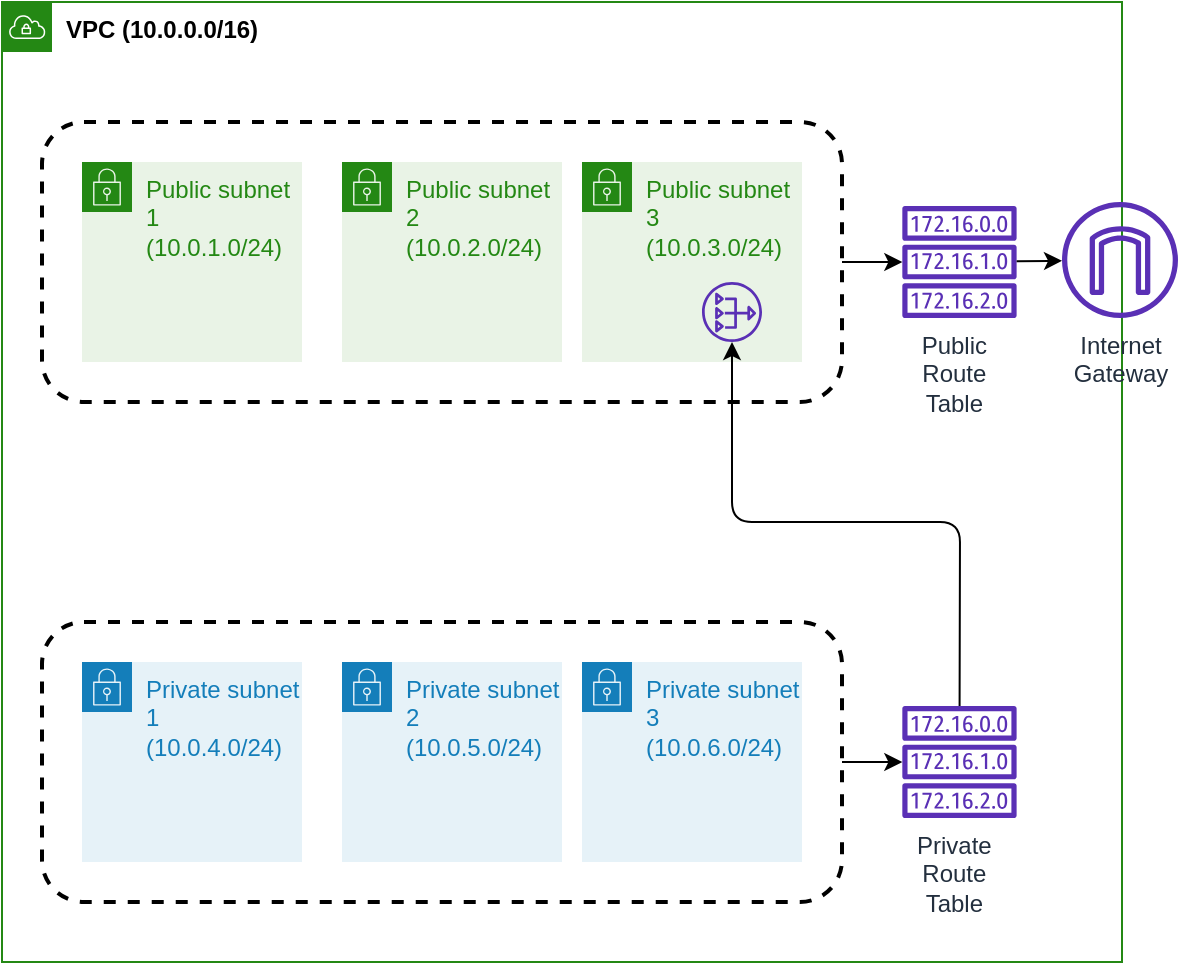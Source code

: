 <mxfile version="14.5.1" type="device"><diagram id="EzAfr9QMYRWCut93PeB1" name="Page-1"><mxGraphModel dx="1422" dy="814" grid="1" gridSize="10" guides="1" tooltips="1" connect="1" arrows="1" fold="1" page="1" pageScale="1" pageWidth="850" pageHeight="1100" math="0" shadow="0"><root><mxCell id="0"/><mxCell id="1" parent="0"/><mxCell id="JHnTbWf0-Xyi2SNYMwwB-1" value="&lt;font color=&quot;#000000&quot;&gt;&lt;b&gt;VPC (10.0.0.0/16)&lt;/b&gt;&lt;/font&gt;" style="points=[[0,0],[0.25,0],[0.5,0],[0.75,0],[1,0],[1,0.25],[1,0.5],[1,0.75],[1,1],[0.75,1],[0.5,1],[0.25,1],[0,1],[0,0.75],[0,0.5],[0,0.25]];outlineConnect=0;gradientColor=none;html=1;whiteSpace=wrap;fontSize=12;fontStyle=0;shape=mxgraph.aws4.group;grIcon=mxgraph.aws4.group_vpc;strokeColor=#248814;fillColor=none;verticalAlign=top;align=left;spacingLeft=30;fontColor=#AAB7B8;dashed=0;" vertex="1" parent="1"><mxGeometry x="90" y="110" width="560" height="480" as="geometry"/></mxCell><mxCell id="JHnTbWf0-Xyi2SNYMwwB-2" value="Public subnet 1&lt;br&gt;(10.0.1.0/24)" style="points=[[0,0],[0.25,0],[0.5,0],[0.75,0],[1,0],[1,0.25],[1,0.5],[1,0.75],[1,1],[0.75,1],[0.5,1],[0.25,1],[0,1],[0,0.75],[0,0.5],[0,0.25]];outlineConnect=0;gradientColor=none;html=1;whiteSpace=wrap;fontSize=12;fontStyle=0;shape=mxgraph.aws4.group;grIcon=mxgraph.aws4.group_security_group;grStroke=0;strokeColor=#248814;fillColor=#E9F3E6;verticalAlign=top;align=left;spacingLeft=30;fontColor=#248814;dashed=0;" vertex="1" parent="1"><mxGeometry x="130" y="190" width="110" height="100" as="geometry"/></mxCell><mxCell id="JHnTbWf0-Xyi2SNYMwwB-3" value="Public subnet 2&lt;br&gt;(10.0.2.0/24)" style="points=[[0,0],[0.25,0],[0.5,0],[0.75,0],[1,0],[1,0.25],[1,0.5],[1,0.75],[1,1],[0.75,1],[0.5,1],[0.25,1],[0,1],[0,0.75],[0,0.5],[0,0.25]];outlineConnect=0;gradientColor=none;html=1;whiteSpace=wrap;fontSize=12;fontStyle=0;shape=mxgraph.aws4.group;grIcon=mxgraph.aws4.group_security_group;grStroke=0;strokeColor=#248814;fillColor=#E9F3E6;verticalAlign=top;align=left;spacingLeft=30;fontColor=#248814;dashed=0;" vertex="1" parent="1"><mxGeometry x="260" y="190" width="110" height="100" as="geometry"/></mxCell><mxCell id="JHnTbWf0-Xyi2SNYMwwB-4" value="Public subnet 3&lt;br&gt;(10.0.3.0/24)" style="points=[[0,0],[0.25,0],[0.5,0],[0.75,0],[1,0],[1,0.25],[1,0.5],[1,0.75],[1,1],[0.75,1],[0.5,1],[0.25,1],[0,1],[0,0.75],[0,0.5],[0,0.25]];outlineConnect=0;gradientColor=none;html=1;whiteSpace=wrap;fontSize=12;fontStyle=0;shape=mxgraph.aws4.group;grIcon=mxgraph.aws4.group_security_group;grStroke=0;strokeColor=#248814;fillColor=#E9F3E6;verticalAlign=top;align=left;spacingLeft=30;fontColor=#248814;dashed=0;" vertex="1" parent="1"><mxGeometry x="380" y="190" width="110" height="100" as="geometry"/></mxCell><mxCell id="JHnTbWf0-Xyi2SNYMwwB-5" value="Private subnet 1&lt;br&gt;(10.0.4.0/24)" style="points=[[0,0],[0.25,0],[0.5,0],[0.75,0],[1,0],[1,0.25],[1,0.5],[1,0.75],[1,1],[0.75,1],[0.5,1],[0.25,1],[0,1],[0,0.75],[0,0.5],[0,0.25]];outlineConnect=0;gradientColor=none;html=1;whiteSpace=wrap;fontSize=12;fontStyle=0;shape=mxgraph.aws4.group;grIcon=mxgraph.aws4.group_security_group;grStroke=0;strokeColor=#147EBA;fillColor=#E6F2F8;verticalAlign=top;align=left;spacingLeft=30;fontColor=#147EBA;dashed=0;" vertex="1" parent="1"><mxGeometry x="130" y="440" width="110" height="100" as="geometry"/></mxCell><mxCell id="JHnTbWf0-Xyi2SNYMwwB-6" value="Private subnet 2&lt;br&gt;(10.0.5.0/24)" style="points=[[0,0],[0.25,0],[0.5,0],[0.75,0],[1,0],[1,0.25],[1,0.5],[1,0.75],[1,1],[0.75,1],[0.5,1],[0.25,1],[0,1],[0,0.75],[0,0.5],[0,0.25]];outlineConnect=0;gradientColor=none;html=1;whiteSpace=wrap;fontSize=12;fontStyle=0;shape=mxgraph.aws4.group;grIcon=mxgraph.aws4.group_security_group;grStroke=0;strokeColor=#147EBA;fillColor=#E6F2F8;verticalAlign=top;align=left;spacingLeft=30;fontColor=#147EBA;dashed=0;" vertex="1" parent="1"><mxGeometry x="260" y="440" width="110" height="100" as="geometry"/></mxCell><mxCell id="JHnTbWf0-Xyi2SNYMwwB-7" value="Private subnet 3&lt;br&gt;(10.0.6.0/24)" style="points=[[0,0],[0.25,0],[0.5,0],[0.75,0],[1,0],[1,0.25],[1,0.5],[1,0.75],[1,1],[0.75,1],[0.5,1],[0.25,1],[0,1],[0,0.75],[0,0.5],[0,0.25]];outlineConnect=0;gradientColor=none;html=1;whiteSpace=wrap;fontSize=12;fontStyle=0;shape=mxgraph.aws4.group;grIcon=mxgraph.aws4.group_security_group;grStroke=0;strokeColor=#147EBA;fillColor=#E6F2F8;verticalAlign=top;align=left;spacingLeft=30;fontColor=#147EBA;dashed=0;" vertex="1" parent="1"><mxGeometry x="380" y="440" width="110" height="100" as="geometry"/></mxCell><mxCell id="JHnTbWf0-Xyi2SNYMwwB-8" value="Internet&lt;br&gt;Gateway" style="outlineConnect=0;fontColor=#232F3E;gradientColor=none;fillColor=#5A30B5;strokeColor=none;dashed=0;verticalLabelPosition=bottom;verticalAlign=top;align=center;html=1;fontSize=12;fontStyle=0;aspect=fixed;pointerEvents=1;shape=mxgraph.aws4.internet_gateway;" vertex="1" parent="1"><mxGeometry x="620" y="210" width="58" height="58" as="geometry"/></mxCell><mxCell id="JHnTbWf0-Xyi2SNYMwwB-9" value="Public&amp;nbsp;&amp;nbsp;&lt;br&gt;Route&amp;nbsp;&amp;nbsp;&lt;br&gt;Table&amp;nbsp;&amp;nbsp;" style="outlineConnect=0;fontColor=#232F3E;gradientColor=none;fillColor=#5A30B5;strokeColor=none;dashed=0;verticalLabelPosition=bottom;verticalAlign=top;align=center;html=1;fontSize=12;fontStyle=0;aspect=fixed;pointerEvents=1;shape=mxgraph.aws4.route_table;labelPosition=center;" vertex="1" parent="1"><mxGeometry x="540" y="212" width="57.47" height="56" as="geometry"/></mxCell><mxCell id="JHnTbWf0-Xyi2SNYMwwB-10" value="" style="rounded=1;whiteSpace=wrap;html=1;fillColor=none;dashed=1;strokeWidth=2;" vertex="1" parent="1"><mxGeometry x="110" y="170" width="400" height="140" as="geometry"/></mxCell><mxCell id="JHnTbWf0-Xyi2SNYMwwB-11" value="" style="endArrow=classic;html=1;" edge="1" parent="1" source="JHnTbWf0-Xyi2SNYMwwB-10" target="JHnTbWf0-Xyi2SNYMwwB-9"><mxGeometry width="50" height="50" relative="1" as="geometry"><mxPoint x="400" y="440" as="sourcePoint"/><mxPoint x="450" y="390" as="targetPoint"/></mxGeometry></mxCell><mxCell id="JHnTbWf0-Xyi2SNYMwwB-12" value="" style="endArrow=classic;html=1;" edge="1" parent="1" source="JHnTbWf0-Xyi2SNYMwwB-9" target="JHnTbWf0-Xyi2SNYMwwB-8"><mxGeometry width="50" height="50" relative="1" as="geometry"><mxPoint x="400" y="440" as="sourcePoint"/><mxPoint x="450" y="390" as="targetPoint"/></mxGeometry></mxCell><mxCell id="JHnTbWf0-Xyi2SNYMwwB-13" value="" style="rounded=1;whiteSpace=wrap;html=1;fillColor=none;dashed=1;strokeWidth=2;" vertex="1" parent="1"><mxGeometry x="110" y="420" width="400" height="140" as="geometry"/></mxCell><mxCell id="JHnTbWf0-Xyi2SNYMwwB-14" value="Private&amp;nbsp;&amp;nbsp;&lt;br&gt;Route&amp;nbsp;&amp;nbsp;&lt;br&gt;Table&amp;nbsp;&amp;nbsp;" style="outlineConnect=0;fontColor=#232F3E;gradientColor=none;fillColor=#5A30B5;strokeColor=none;dashed=0;verticalLabelPosition=bottom;verticalAlign=top;align=center;html=1;fontSize=12;fontStyle=0;aspect=fixed;pointerEvents=1;shape=mxgraph.aws4.route_table;labelPosition=center;" vertex="1" parent="1"><mxGeometry x="540" y="462" width="57.47" height="56" as="geometry"/></mxCell><mxCell id="JHnTbWf0-Xyi2SNYMwwB-15" value="" style="endArrow=classic;html=1;" edge="1" parent="1" source="JHnTbWf0-Xyi2SNYMwwB-13" target="JHnTbWf0-Xyi2SNYMwwB-14"><mxGeometry width="50" height="50" relative="1" as="geometry"><mxPoint x="400" y="560" as="sourcePoint"/><mxPoint x="408.929" y="358" as="targetPoint"/></mxGeometry></mxCell><mxCell id="JHnTbWf0-Xyi2SNYMwwB-16" value="" style="outlineConnect=0;fontColor=#232F3E;gradientColor=none;fillColor=#5A30B5;strokeColor=none;dashed=0;verticalLabelPosition=bottom;verticalAlign=top;align=center;html=1;fontSize=12;fontStyle=0;aspect=fixed;pointerEvents=1;shape=mxgraph.aws4.nat_gateway;" vertex="1" parent="1"><mxGeometry x="440" y="250" width="30" height="30" as="geometry"/></mxCell><mxCell id="JHnTbWf0-Xyi2SNYMwwB-17" value="" style="endArrow=classic;html=1;" edge="1" parent="1" source="JHnTbWf0-Xyi2SNYMwwB-14" target="JHnTbWf0-Xyi2SNYMwwB-16"><mxGeometry width="50" height="50" relative="1" as="geometry"><mxPoint x="400" y="430" as="sourcePoint"/><mxPoint x="450" y="380" as="targetPoint"/><Array as="points"><mxPoint x="569" y="370"/><mxPoint x="455" y="370"/></Array></mxGeometry></mxCell></root></mxGraphModel></diagram></mxfile>